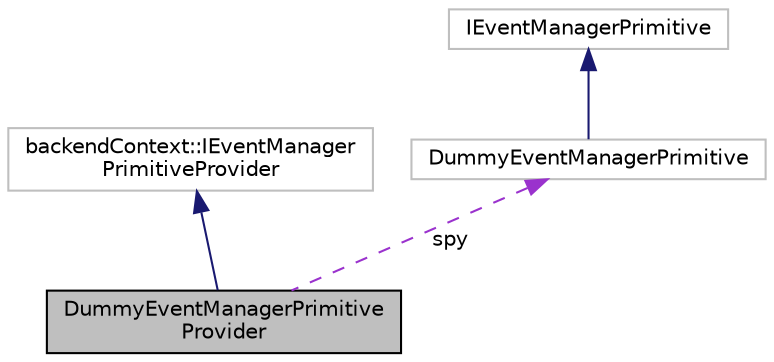 digraph "DummyEventManagerPrimitiveProvider"
{
 // LATEX_PDF_SIZE
  edge [fontname="Helvetica",fontsize="10",labelfontname="Helvetica",labelfontsize="10"];
  node [fontname="Helvetica",fontsize="10",shape=record];
  Node1 [label="DummyEventManagerPrimitive\lProvider",height=0.2,width=0.4,color="black", fillcolor="grey75", style="filled", fontcolor="black",tooltip=" "];
  Node2 -> Node1 [dir="back",color="midnightblue",fontsize="10",style="solid",fontname="Helvetica"];
  Node2 [label="backendContext::IEventManager\lPrimitiveProvider",height=0.2,width=0.4,color="grey75", fillcolor="white", style="filled",URL="$structbackend_context_1_1_i_event_manager_primitive_provider.html",tooltip=" "];
  Node3 -> Node1 [dir="back",color="darkorchid3",fontsize="10",style="dashed",label=" spy" ,fontname="Helvetica"];
  Node3 [label="DummyEventManagerPrimitive",height=0.2,width=0.4,color="grey75", fillcolor="white", style="filled",URL="$struct_dummy_event_manager_primitive.html",tooltip=" "];
  Node4 -> Node3 [dir="back",color="midnightblue",fontsize="10",style="solid",fontname="Helvetica"];
  Node4 [label="IEventManagerPrimitive",height=0.2,width=0.4,color="grey75", fillcolor="white", style="filled",URL="$struct_i_event_manager_primitive.html",tooltip=" "];
}
